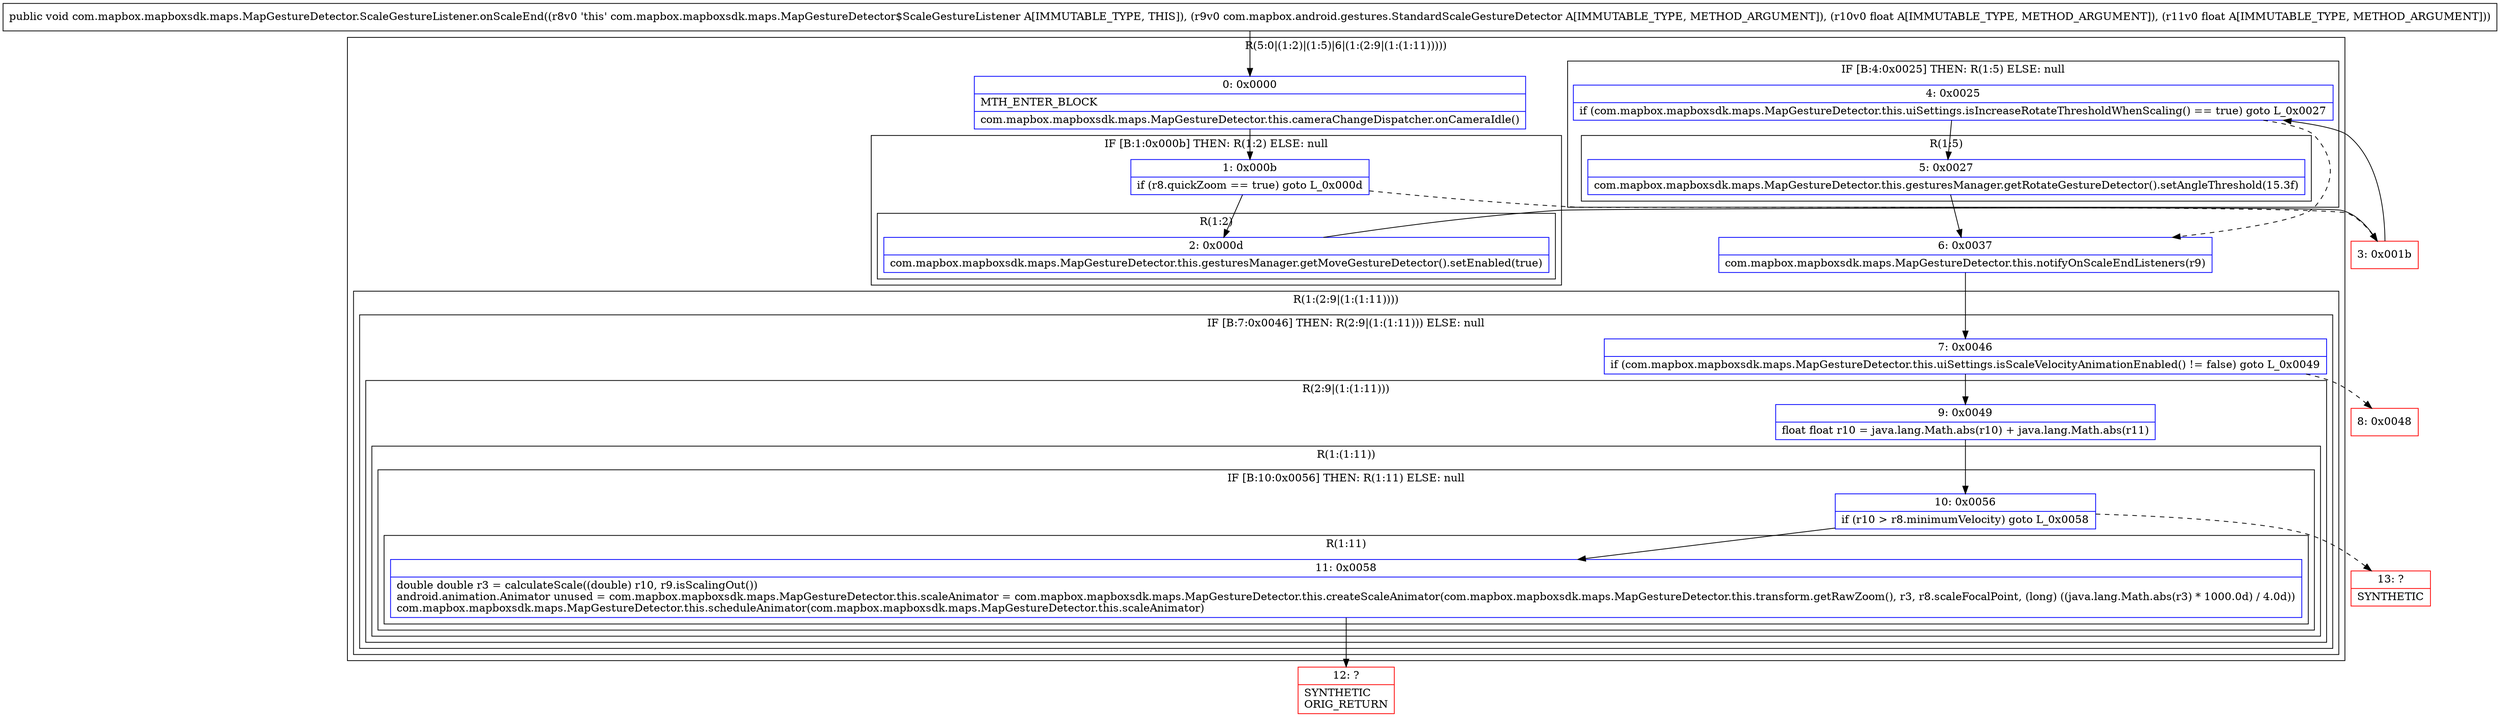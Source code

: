 digraph "CFG forcom.mapbox.mapboxsdk.maps.MapGestureDetector.ScaleGestureListener.onScaleEnd(Lcom\/mapbox\/android\/gestures\/StandardScaleGestureDetector;FF)V" {
subgraph cluster_Region_1466960629 {
label = "R(5:0|(1:2)|(1:5)|6|(1:(2:9|(1:(1:11)))))";
node [shape=record,color=blue];
Node_0 [shape=record,label="{0\:\ 0x0000|MTH_ENTER_BLOCK\l|com.mapbox.mapboxsdk.maps.MapGestureDetector.this.cameraChangeDispatcher.onCameraIdle()\l}"];
subgraph cluster_IfRegion_1051163867 {
label = "IF [B:1:0x000b] THEN: R(1:2) ELSE: null";
node [shape=record,color=blue];
Node_1 [shape=record,label="{1\:\ 0x000b|if (r8.quickZoom == true) goto L_0x000d\l}"];
subgraph cluster_Region_476897908 {
label = "R(1:2)";
node [shape=record,color=blue];
Node_2 [shape=record,label="{2\:\ 0x000d|com.mapbox.mapboxsdk.maps.MapGestureDetector.this.gesturesManager.getMoveGestureDetector().setEnabled(true)\l}"];
}
}
subgraph cluster_IfRegion_572461473 {
label = "IF [B:4:0x0025] THEN: R(1:5) ELSE: null";
node [shape=record,color=blue];
Node_4 [shape=record,label="{4\:\ 0x0025|if (com.mapbox.mapboxsdk.maps.MapGestureDetector.this.uiSettings.isIncreaseRotateThresholdWhenScaling() == true) goto L_0x0027\l}"];
subgraph cluster_Region_1970241717 {
label = "R(1:5)";
node [shape=record,color=blue];
Node_5 [shape=record,label="{5\:\ 0x0027|com.mapbox.mapboxsdk.maps.MapGestureDetector.this.gesturesManager.getRotateGestureDetector().setAngleThreshold(15.3f)\l}"];
}
}
Node_6 [shape=record,label="{6\:\ 0x0037|com.mapbox.mapboxsdk.maps.MapGestureDetector.this.notifyOnScaleEndListeners(r9)\l}"];
subgraph cluster_Region_1890286439 {
label = "R(1:(2:9|(1:(1:11))))";
node [shape=record,color=blue];
subgraph cluster_IfRegion_196036676 {
label = "IF [B:7:0x0046] THEN: R(2:9|(1:(1:11))) ELSE: null";
node [shape=record,color=blue];
Node_7 [shape=record,label="{7\:\ 0x0046|if (com.mapbox.mapboxsdk.maps.MapGestureDetector.this.uiSettings.isScaleVelocityAnimationEnabled() != false) goto L_0x0049\l}"];
subgraph cluster_Region_510787140 {
label = "R(2:9|(1:(1:11)))";
node [shape=record,color=blue];
Node_9 [shape=record,label="{9\:\ 0x0049|float float r10 = java.lang.Math.abs(r10) + java.lang.Math.abs(r11)\l}"];
subgraph cluster_Region_1365754505 {
label = "R(1:(1:11))";
node [shape=record,color=blue];
subgraph cluster_IfRegion_1319788568 {
label = "IF [B:10:0x0056] THEN: R(1:11) ELSE: null";
node [shape=record,color=blue];
Node_10 [shape=record,label="{10\:\ 0x0056|if (r10 \> r8.minimumVelocity) goto L_0x0058\l}"];
subgraph cluster_Region_722946209 {
label = "R(1:11)";
node [shape=record,color=blue];
Node_11 [shape=record,label="{11\:\ 0x0058|double double r3 = calculateScale((double) r10, r9.isScalingOut())\landroid.animation.Animator unused = com.mapbox.mapboxsdk.maps.MapGestureDetector.this.scaleAnimator = com.mapbox.mapboxsdk.maps.MapGestureDetector.this.createScaleAnimator(com.mapbox.mapboxsdk.maps.MapGestureDetector.this.transform.getRawZoom(), r3, r8.scaleFocalPoint, (long) ((java.lang.Math.abs(r3) * 1000.0d) \/ 4.0d))\lcom.mapbox.mapboxsdk.maps.MapGestureDetector.this.scheduleAnimator(com.mapbox.mapboxsdk.maps.MapGestureDetector.this.scaleAnimator)\l}"];
}
}
}
}
}
}
}
Node_3 [shape=record,color=red,label="{3\:\ 0x001b}"];
Node_8 [shape=record,color=red,label="{8\:\ 0x0048}"];
Node_12 [shape=record,color=red,label="{12\:\ ?|SYNTHETIC\lORIG_RETURN\l}"];
Node_13 [shape=record,color=red,label="{13\:\ ?|SYNTHETIC\l}"];
MethodNode[shape=record,label="{public void com.mapbox.mapboxsdk.maps.MapGestureDetector.ScaleGestureListener.onScaleEnd((r8v0 'this' com.mapbox.mapboxsdk.maps.MapGestureDetector$ScaleGestureListener A[IMMUTABLE_TYPE, THIS]), (r9v0 com.mapbox.android.gestures.StandardScaleGestureDetector A[IMMUTABLE_TYPE, METHOD_ARGUMENT]), (r10v0 float A[IMMUTABLE_TYPE, METHOD_ARGUMENT]), (r11v0 float A[IMMUTABLE_TYPE, METHOD_ARGUMENT])) }"];
MethodNode -> Node_0;
Node_0 -> Node_1;
Node_1 -> Node_2;
Node_1 -> Node_3[style=dashed];
Node_2 -> Node_3;
Node_4 -> Node_5;
Node_4 -> Node_6[style=dashed];
Node_5 -> Node_6;
Node_6 -> Node_7;
Node_7 -> Node_8[style=dashed];
Node_7 -> Node_9;
Node_9 -> Node_10;
Node_10 -> Node_11;
Node_10 -> Node_13[style=dashed];
Node_11 -> Node_12;
Node_3 -> Node_4;
}

